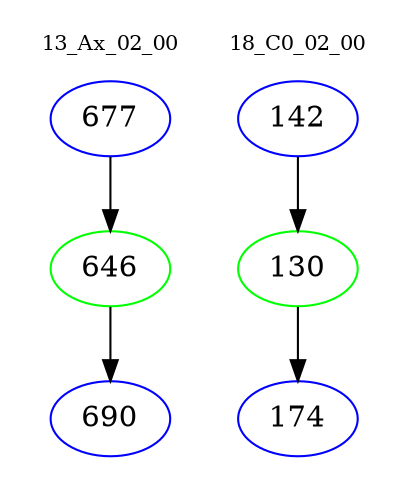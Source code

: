digraph{
subgraph cluster_0 {
color = white
label = "13_Ax_02_00";
fontsize=10;
T0_677 [label="677", color="blue"]
T0_677 -> T0_646 [color="black"]
T0_646 [label="646", color="green"]
T0_646 -> T0_690 [color="black"]
T0_690 [label="690", color="blue"]
}
subgraph cluster_1 {
color = white
label = "18_C0_02_00";
fontsize=10;
T1_142 [label="142", color="blue"]
T1_142 -> T1_130 [color="black"]
T1_130 [label="130", color="green"]
T1_130 -> T1_174 [color="black"]
T1_174 [label="174", color="blue"]
}
}
